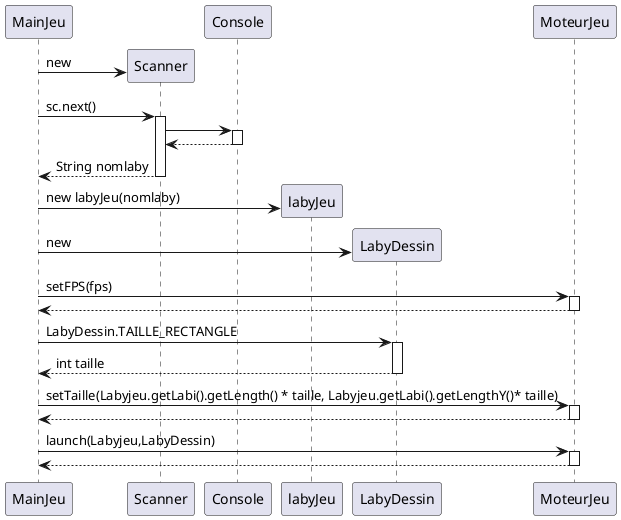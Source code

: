 @startuml
'https://plantuml.com/sequence-diagram
participant "MainJeu" as mj
create Scanner
mj -> Scanner : new
mj -> Scanner : sc.next()
activate Scanner
Scanner -> Console
activate Console
Console --> Scanner
deactivate Console
Scanner --> mj : String nomlaby
deactivate Scanner
create labyJeu
mj -> labyJeu : new labyJeu(nomlaby)
create LabyDessin
mj-> LabyDessin : new
mj-> MoteurJeu : setFPS(fps)
activate MoteurJeu
    MoteurJeu --> mj
deactivate MoteurJeu
mj-> LabyDessin : LabyDessin.TAILLE_RECTANGLE
activate LabyDessin
LabyDessin --> mj: int taille
deactivate LabyDessin
mj-> MoteurJeu : setTaille(Labyjeu.getLabi().getLength() * taille, Labyjeu.getLabi().getLengthY()* taille)
activate MoteurJeu
MoteurJeu --> mj
deactivate MoteurJeu
mj-> MoteurJeu : launch(Labyjeu,LabyDessin)
activate MoteurJeu
MoteurJeu --> mj
deactivate MoteurJeu

@enduml